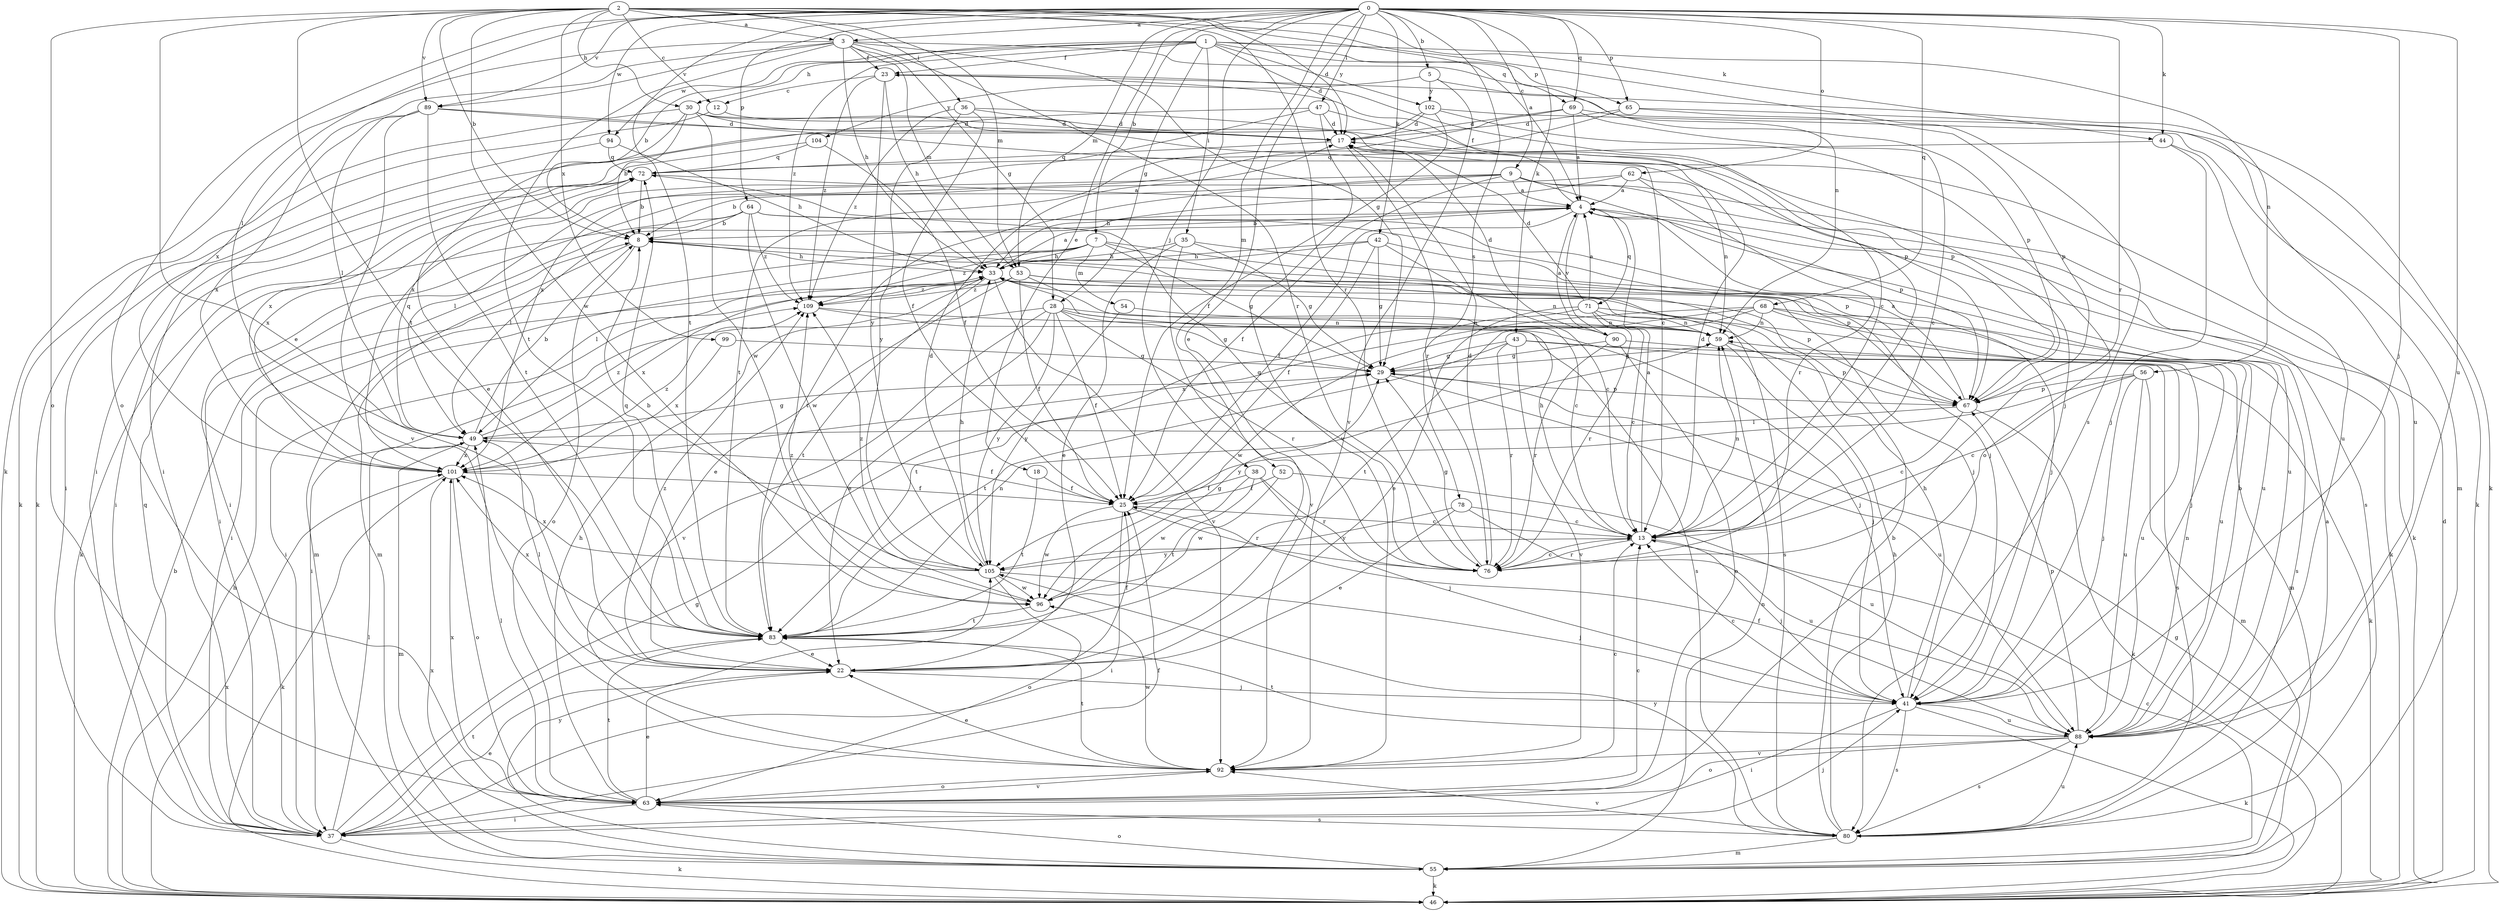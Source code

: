 strict digraph  {
0;
1;
2;
3;
4;
5;
7;
8;
9;
12;
13;
17;
18;
22;
23;
25;
28;
29;
30;
33;
35;
36;
37;
38;
41;
42;
43;
44;
46;
47;
49;
52;
53;
54;
55;
56;
59;
62;
63;
64;
65;
67;
68;
69;
71;
72;
76;
78;
80;
83;
88;
89;
90;
92;
94;
96;
99;
101;
102;
104;
105;
109;
0 -> 3  [label=a];
0 -> 5  [label=b];
0 -> 7  [label=b];
0 -> 9  [label=c];
0 -> 18  [label=e];
0 -> 22  [label=e];
0 -> 38  [label=j];
0 -> 41  [label=j];
0 -> 42  [label=k];
0 -> 43  [label=k];
0 -> 44  [label=k];
0 -> 47  [label=l];
0 -> 49  [label=l];
0 -> 52  [label=m];
0 -> 53  [label=m];
0 -> 62  [label=o];
0 -> 63  [label=o];
0 -> 64  [label=p];
0 -> 65  [label=p];
0 -> 68  [label=q];
0 -> 69  [label=q];
0 -> 76  [label=r];
0 -> 78  [label=s];
0 -> 83  [label=t];
0 -> 88  [label=u];
0 -> 89  [label=v];
0 -> 94  [label=w];
1 -> 8  [label=b];
1 -> 17  [label=d];
1 -> 23  [label=f];
1 -> 28  [label=g];
1 -> 30  [label=h];
1 -> 35  [label=i];
1 -> 56  [label=n];
1 -> 59  [label=n];
1 -> 65  [label=p];
1 -> 94  [label=w];
1 -> 102  [label=y];
1 -> 109  [label=z];
2 -> 3  [label=a];
2 -> 4  [label=a];
2 -> 8  [label=b];
2 -> 12  [label=c];
2 -> 17  [label=d];
2 -> 22  [label=e];
2 -> 30  [label=h];
2 -> 36  [label=i];
2 -> 44  [label=k];
2 -> 53  [label=m];
2 -> 63  [label=o];
2 -> 76  [label=r];
2 -> 80  [label=s];
2 -> 83  [label=t];
2 -> 89  [label=v];
2 -> 96  [label=w];
2 -> 99  [label=x];
3 -> 23  [label=f];
3 -> 28  [label=g];
3 -> 29  [label=g];
3 -> 33  [label=h];
3 -> 46  [label=k];
3 -> 53  [label=m];
3 -> 69  [label=q];
3 -> 76  [label=r];
3 -> 83  [label=t];
3 -> 89  [label=v];
3 -> 101  [label=x];
4 -> 8  [label=b];
4 -> 23  [label=f];
4 -> 25  [label=f];
4 -> 37  [label=i];
4 -> 46  [label=k];
4 -> 71  [label=q];
4 -> 88  [label=u];
4 -> 90  [label=v];
5 -> 67  [label=p];
5 -> 92  [label=v];
5 -> 102  [label=y];
5 -> 104  [label=y];
7 -> 29  [label=g];
7 -> 33  [label=h];
7 -> 37  [label=i];
7 -> 41  [label=j];
7 -> 54  [label=m];
7 -> 55  [label=m];
7 -> 67  [label=p];
7 -> 109  [label=z];
8 -> 33  [label=h];
8 -> 55  [label=m];
8 -> 63  [label=o];
9 -> 4  [label=a];
9 -> 8  [label=b];
9 -> 25  [label=f];
9 -> 46  [label=k];
9 -> 49  [label=l];
9 -> 67  [label=p];
9 -> 80  [label=s];
9 -> 83  [label=t];
12 -> 17  [label=d];
12 -> 46  [label=k];
13 -> 4  [label=a];
13 -> 17  [label=d];
13 -> 33  [label=h];
13 -> 41  [label=j];
13 -> 59  [label=n];
13 -> 76  [label=r];
13 -> 105  [label=y];
17 -> 72  [label=q];
17 -> 76  [label=r];
18 -> 25  [label=f];
18 -> 83  [label=t];
22 -> 25  [label=f];
22 -> 41  [label=j];
22 -> 49  [label=l];
22 -> 109  [label=z];
23 -> 12  [label=c];
23 -> 13  [label=c];
23 -> 33  [label=h];
23 -> 46  [label=k];
23 -> 105  [label=y];
23 -> 109  [label=z];
25 -> 13  [label=c];
25 -> 37  [label=i];
25 -> 76  [label=r];
25 -> 96  [label=w];
28 -> 22  [label=e];
28 -> 25  [label=f];
28 -> 29  [label=g];
28 -> 37  [label=i];
28 -> 41  [label=j];
28 -> 59  [label=n];
28 -> 76  [label=r];
28 -> 92  [label=v];
28 -> 105  [label=y];
29 -> 67  [label=p];
29 -> 88  [label=u];
30 -> 8  [label=b];
30 -> 13  [label=c];
30 -> 17  [label=d];
30 -> 22  [label=e];
30 -> 46  [label=k];
30 -> 67  [label=p];
30 -> 96  [label=w];
33 -> 4  [label=a];
33 -> 59  [label=n];
33 -> 83  [label=t];
33 -> 92  [label=v];
33 -> 101  [label=x];
33 -> 109  [label=z];
35 -> 22  [label=e];
35 -> 29  [label=g];
35 -> 33  [label=h];
35 -> 41  [label=j];
35 -> 92  [label=v];
36 -> 17  [label=d];
36 -> 25  [label=f];
36 -> 41  [label=j];
36 -> 105  [label=y];
36 -> 109  [label=z];
37 -> 22  [label=e];
37 -> 25  [label=f];
37 -> 29  [label=g];
37 -> 41  [label=j];
37 -> 46  [label=k];
37 -> 49  [label=l];
37 -> 72  [label=q];
37 -> 83  [label=t];
38 -> 25  [label=f];
38 -> 41  [label=j];
38 -> 76  [label=r];
38 -> 83  [label=t];
38 -> 96  [label=w];
41 -> 13  [label=c];
41 -> 33  [label=h];
41 -> 37  [label=i];
41 -> 46  [label=k];
41 -> 80  [label=s];
41 -> 88  [label=u];
42 -> 13  [label=c];
42 -> 25  [label=f];
42 -> 29  [label=g];
42 -> 33  [label=h];
42 -> 49  [label=l];
42 -> 88  [label=u];
43 -> 29  [label=g];
43 -> 46  [label=k];
43 -> 76  [label=r];
43 -> 80  [label=s];
43 -> 83  [label=t];
43 -> 92  [label=v];
44 -> 41  [label=j];
44 -> 72  [label=q];
44 -> 88  [label=u];
46 -> 8  [label=b];
46 -> 17  [label=d];
46 -> 29  [label=g];
46 -> 33  [label=h];
46 -> 101  [label=x];
47 -> 13  [label=c];
47 -> 17  [label=d];
47 -> 37  [label=i];
47 -> 92  [label=v];
47 -> 101  [label=x];
49 -> 8  [label=b];
49 -> 25  [label=f];
49 -> 29  [label=g];
49 -> 55  [label=m];
49 -> 72  [label=q];
49 -> 101  [label=x];
49 -> 109  [label=z];
52 -> 25  [label=f];
52 -> 88  [label=u];
52 -> 96  [label=w];
53 -> 13  [label=c];
53 -> 22  [label=e];
53 -> 25  [label=f];
53 -> 37  [label=i];
53 -> 67  [label=p];
53 -> 80  [label=s];
53 -> 109  [label=z];
54 -> 59  [label=n];
54 -> 105  [label=y];
55 -> 13  [label=c];
55 -> 46  [label=k];
55 -> 59  [label=n];
55 -> 63  [label=o];
55 -> 101  [label=x];
55 -> 105  [label=y];
56 -> 13  [label=c];
56 -> 41  [label=j];
56 -> 55  [label=m];
56 -> 67  [label=p];
56 -> 88  [label=u];
56 -> 105  [label=y];
59 -> 29  [label=g];
59 -> 41  [label=j];
59 -> 67  [label=p];
62 -> 4  [label=a];
62 -> 33  [label=h];
62 -> 37  [label=i];
62 -> 59  [label=n];
62 -> 76  [label=r];
63 -> 13  [label=c];
63 -> 22  [label=e];
63 -> 33  [label=h];
63 -> 37  [label=i];
63 -> 49  [label=l];
63 -> 80  [label=s];
63 -> 83  [label=t];
63 -> 92  [label=v];
63 -> 101  [label=x];
64 -> 8  [label=b];
64 -> 41  [label=j];
64 -> 46  [label=k];
64 -> 49  [label=l];
64 -> 67  [label=p];
64 -> 96  [label=w];
64 -> 109  [label=z];
65 -> 17  [label=d];
65 -> 67  [label=p];
65 -> 88  [label=u];
65 -> 101  [label=x];
67 -> 4  [label=a];
67 -> 13  [label=c];
67 -> 46  [label=k];
67 -> 49  [label=l];
68 -> 41  [label=j];
68 -> 59  [label=n];
68 -> 80  [label=s];
68 -> 83  [label=t];
68 -> 88  [label=u];
68 -> 96  [label=w];
68 -> 101  [label=x];
69 -> 4  [label=a];
69 -> 13  [label=c];
69 -> 17  [label=d];
69 -> 46  [label=k];
69 -> 83  [label=t];
71 -> 4  [label=a];
71 -> 13  [label=c];
71 -> 17  [label=d];
71 -> 22  [label=e];
71 -> 55  [label=m];
71 -> 59  [label=n];
71 -> 76  [label=r];
71 -> 83  [label=t];
72 -> 4  [label=a];
72 -> 8  [label=b];
72 -> 37  [label=i];
72 -> 101  [label=x];
76 -> 13  [label=c];
76 -> 17  [label=d];
76 -> 29  [label=g];
76 -> 72  [label=q];
78 -> 13  [label=c];
78 -> 22  [label=e];
78 -> 88  [label=u];
78 -> 105  [label=y];
80 -> 4  [label=a];
80 -> 8  [label=b];
80 -> 33  [label=h];
80 -> 55  [label=m];
80 -> 88  [label=u];
80 -> 92  [label=v];
80 -> 105  [label=y];
83 -> 22  [label=e];
83 -> 59  [label=n];
83 -> 72  [label=q];
83 -> 101  [label=x];
88 -> 8  [label=b];
88 -> 25  [label=f];
88 -> 59  [label=n];
88 -> 63  [label=o];
88 -> 67  [label=p];
88 -> 80  [label=s];
88 -> 83  [label=t];
88 -> 92  [label=v];
89 -> 17  [label=d];
89 -> 49  [label=l];
89 -> 67  [label=p];
89 -> 83  [label=t];
89 -> 92  [label=v];
89 -> 101  [label=x];
90 -> 4  [label=a];
90 -> 17  [label=d];
90 -> 29  [label=g];
90 -> 63  [label=o];
90 -> 76  [label=r];
90 -> 88  [label=u];
92 -> 13  [label=c];
92 -> 22  [label=e];
92 -> 63  [label=o];
92 -> 83  [label=t];
92 -> 96  [label=w];
94 -> 33  [label=h];
94 -> 37  [label=i];
94 -> 72  [label=q];
96 -> 29  [label=g];
96 -> 83  [label=t];
96 -> 109  [label=z];
99 -> 29  [label=g];
99 -> 101  [label=x];
101 -> 25  [label=f];
101 -> 46  [label=k];
101 -> 63  [label=o];
101 -> 109  [label=z];
102 -> 17  [label=d];
102 -> 25  [label=f];
102 -> 37  [label=i];
102 -> 55  [label=m];
102 -> 63  [label=o];
104 -> 25  [label=f];
104 -> 72  [label=q];
104 -> 101  [label=x];
105 -> 8  [label=b];
105 -> 17  [label=d];
105 -> 33  [label=h];
105 -> 41  [label=j];
105 -> 63  [label=o];
105 -> 96  [label=w];
105 -> 101  [label=x];
105 -> 109  [label=z];
109 -> 59  [label=n];
109 -> 80  [label=s];
}
